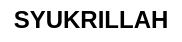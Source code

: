 <mxfile>
    <diagram id="-JIGsuzycu5oOylgM-sa" name="Page-1">
        <mxGraphModel dx="467" dy="174" grid="1" gridSize="10" guides="1" tooltips="1" connect="1" arrows="1" fold="1" page="1" pageScale="1" pageWidth="827" pageHeight="1169" math="0" shadow="0">
            <root>
                <mxCell id="0"/>
                <mxCell id="1" parent="0"/>
                <mxCell id="2" value="&lt;b&gt;SYUKRILLAH&lt;/b&gt;" style="text;html=1;align=center;verticalAlign=middle;resizable=0;points=[];autosize=1;fillColor=default;strokeWidth=1;labelBackgroundColor=none;labelBorderColor=none;spacing=0;spacingRight=-1;spacingLeft=-1;" vertex="1" parent="1">
                    <mxGeometry x="160" y="140" width="90" height="20" as="geometry"/>
                </mxCell>
            </root>
        </mxGraphModel>
    </diagram>
</mxfile>